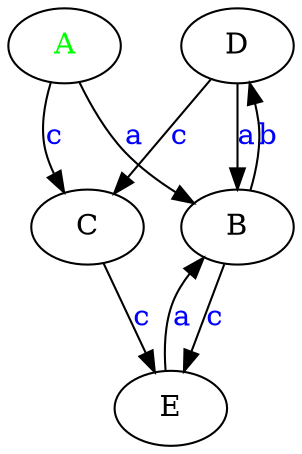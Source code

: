 digraph G {
	"D"->"B"[ label=<<font color="blue">a</font>> ];
	"D"->"C"[ label=<<font color="blue">c</font>> ];
	"A"->"B"[ label=<<font color="blue">a</font>> ];
	"A"->"C"[ label=<<font color="blue">c</font>> ];
	"C"->"E"[ label=<<font color="blue">c</font>> ];
	"E"->"B"[ label=<<font color="blue">a</font>> ];
	"B"->"E"[ label=<<font color="blue">c</font>> ];
	"B"->"D"[ label=<<font color="blue">b</font>> ];
	"A" [ label=<<font color="green">A</font>> ];
	"B";
	"C";
	"D";
	"E";

}
